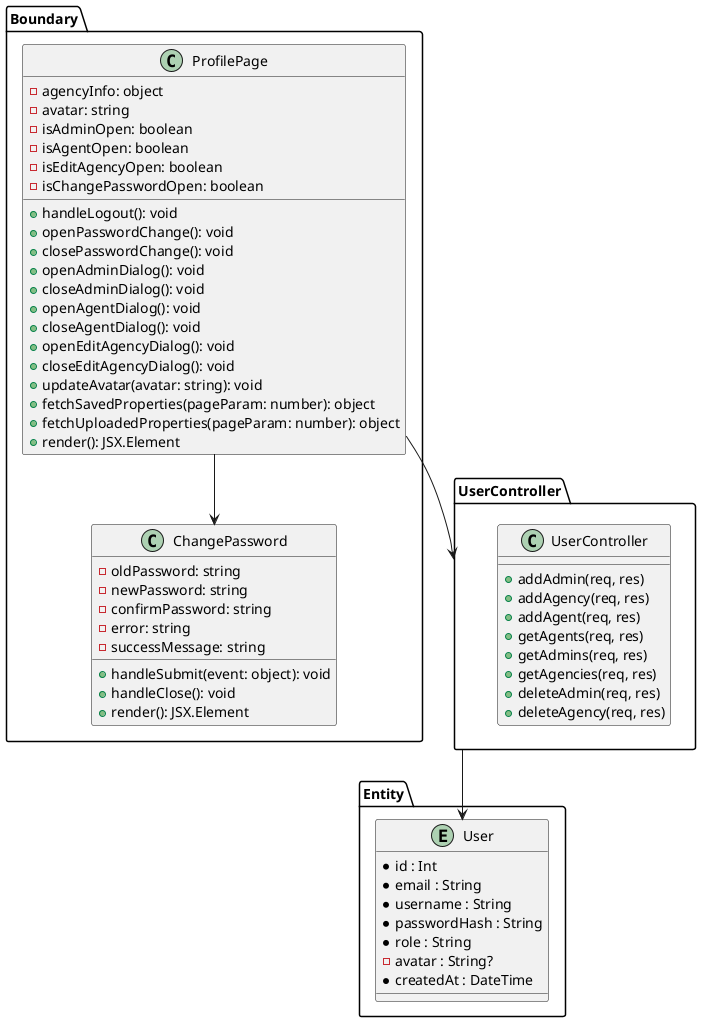 @startuml
package Boundary{

class ProfilePage {
  - agencyInfo: object
  - avatar: string
  - isAdminOpen: boolean
  - isAgentOpen: boolean
  - isEditAgencyOpen: boolean
  - isChangePasswordOpen: boolean
  + handleLogout(): void
  + openPasswordChange(): void
  + closePasswordChange(): void
  + openAdminDialog(): void
  + closeAdminDialog(): void
  + openAgentDialog(): void
  + closeAgentDialog(): void
  + openEditAgencyDialog(): void
  + closeEditAgencyDialog(): void
  + updateAvatar(avatar: string): void
  + fetchSavedProperties(pageParam: number): object
  + fetchUploadedProperties(pageParam: number): object
  + render(): JSX.Element
}


class ChangePassword {
  - oldPassword: string
  - newPassword: string
  - confirmPassword: string
  - error: string
  - successMessage: string
  + handleSubmit(event: object): void
  + handleClose(): void
  + render(): JSX.Element
}

ProfilePage --> ChangePassword
}

package UserController {
class UserController {
    + addAdmin(req, res)
    + addAgency(req, res)
    + addAgent(req, res)
    + getAgents(req, res)
    + getAdmins(req, res)
    + getAgencies(req, res)
    + deleteAdmin(req, res)
    + deleteAgency(req, res)
}
}
package Entity{
entity User {
  * id : Int
  * email : String
  * username : String
  * passwordHash : String
  * role : String
  - avatar : String?
  * createdAt : DateTime
}

}
ProfilePage --> UserController
UserController --> User
@enduml
